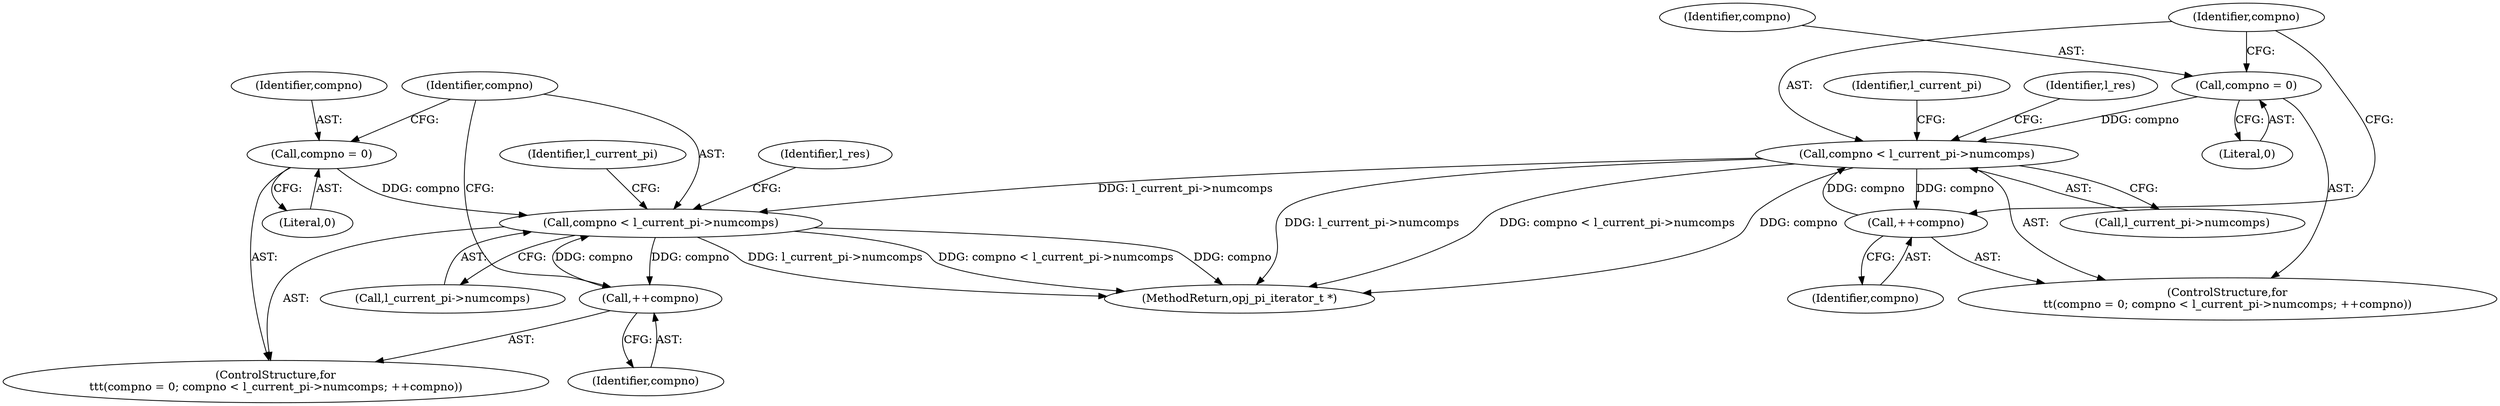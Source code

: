digraph "0_openjpeg_ef01f18dfc6780b776d0674ed3e7415c6ef54d24@pointer" {
"1000594" [label="(Call,compno < l_current_pi->numcomps)"];
"1000599" [label="(Call,++compno)"];
"1000594" [label="(Call,compno < l_current_pi->numcomps)"];
"1000591" [label="(Call,compno = 0)"];
"1000442" [label="(Call,compno < l_current_pi->numcomps)"];
"1000439" [label="(Call,compno = 0)"];
"1000447" [label="(Call,++compno)"];
"1000438" [label="(ControlStructure,for\n\t\t(compno = 0; compno < l_current_pi->numcomps; ++compno))"];
"1000452" [label="(Identifier,l_res)"];
"1000443" [label="(Identifier,compno)"];
"1000447" [label="(Call,++compno)"];
"1000591" [label="(Call,compno = 0)"];
"1000440" [label="(Identifier,compno)"];
"1000595" [label="(Identifier,compno)"];
"1000596" [label="(Call,l_current_pi->numcomps)"];
"1000439" [label="(Call,compno = 0)"];
"1000715" [label="(MethodReturn,opj_pi_iterator_t *)"];
"1000442" [label="(Call,compno < l_current_pi->numcomps)"];
"1000448" [label="(Identifier,compno)"];
"1000604" [label="(Identifier,l_res)"];
"1000524" [label="(Identifier,l_current_pi)"];
"1000677" [label="(Identifier,l_current_pi)"];
"1000593" [label="(Literal,0)"];
"1000592" [label="(Identifier,compno)"];
"1000444" [label="(Call,l_current_pi->numcomps)"];
"1000599" [label="(Call,++compno)"];
"1000600" [label="(Identifier,compno)"];
"1000594" [label="(Call,compno < l_current_pi->numcomps)"];
"1000590" [label="(ControlStructure,for\n\t\t\t(compno = 0; compno < l_current_pi->numcomps; ++compno))"];
"1000441" [label="(Literal,0)"];
"1000594" -> "1000590"  [label="AST: "];
"1000594" -> "1000596"  [label="CFG: "];
"1000595" -> "1000594"  [label="AST: "];
"1000596" -> "1000594"  [label="AST: "];
"1000604" -> "1000594"  [label="CFG: "];
"1000677" -> "1000594"  [label="CFG: "];
"1000594" -> "1000715"  [label="DDG: compno"];
"1000594" -> "1000715"  [label="DDG: l_current_pi->numcomps"];
"1000594" -> "1000715"  [label="DDG: compno < l_current_pi->numcomps"];
"1000599" -> "1000594"  [label="DDG: compno"];
"1000591" -> "1000594"  [label="DDG: compno"];
"1000442" -> "1000594"  [label="DDG: l_current_pi->numcomps"];
"1000594" -> "1000599"  [label="DDG: compno"];
"1000599" -> "1000590"  [label="AST: "];
"1000599" -> "1000600"  [label="CFG: "];
"1000600" -> "1000599"  [label="AST: "];
"1000595" -> "1000599"  [label="CFG: "];
"1000591" -> "1000590"  [label="AST: "];
"1000591" -> "1000593"  [label="CFG: "];
"1000592" -> "1000591"  [label="AST: "];
"1000593" -> "1000591"  [label="AST: "];
"1000595" -> "1000591"  [label="CFG: "];
"1000442" -> "1000438"  [label="AST: "];
"1000442" -> "1000444"  [label="CFG: "];
"1000443" -> "1000442"  [label="AST: "];
"1000444" -> "1000442"  [label="AST: "];
"1000452" -> "1000442"  [label="CFG: "];
"1000524" -> "1000442"  [label="CFG: "];
"1000442" -> "1000715"  [label="DDG: compno < l_current_pi->numcomps"];
"1000442" -> "1000715"  [label="DDG: compno"];
"1000442" -> "1000715"  [label="DDG: l_current_pi->numcomps"];
"1000439" -> "1000442"  [label="DDG: compno"];
"1000447" -> "1000442"  [label="DDG: compno"];
"1000442" -> "1000447"  [label="DDG: compno"];
"1000439" -> "1000438"  [label="AST: "];
"1000439" -> "1000441"  [label="CFG: "];
"1000440" -> "1000439"  [label="AST: "];
"1000441" -> "1000439"  [label="AST: "];
"1000443" -> "1000439"  [label="CFG: "];
"1000447" -> "1000438"  [label="AST: "];
"1000447" -> "1000448"  [label="CFG: "];
"1000448" -> "1000447"  [label="AST: "];
"1000443" -> "1000447"  [label="CFG: "];
}
